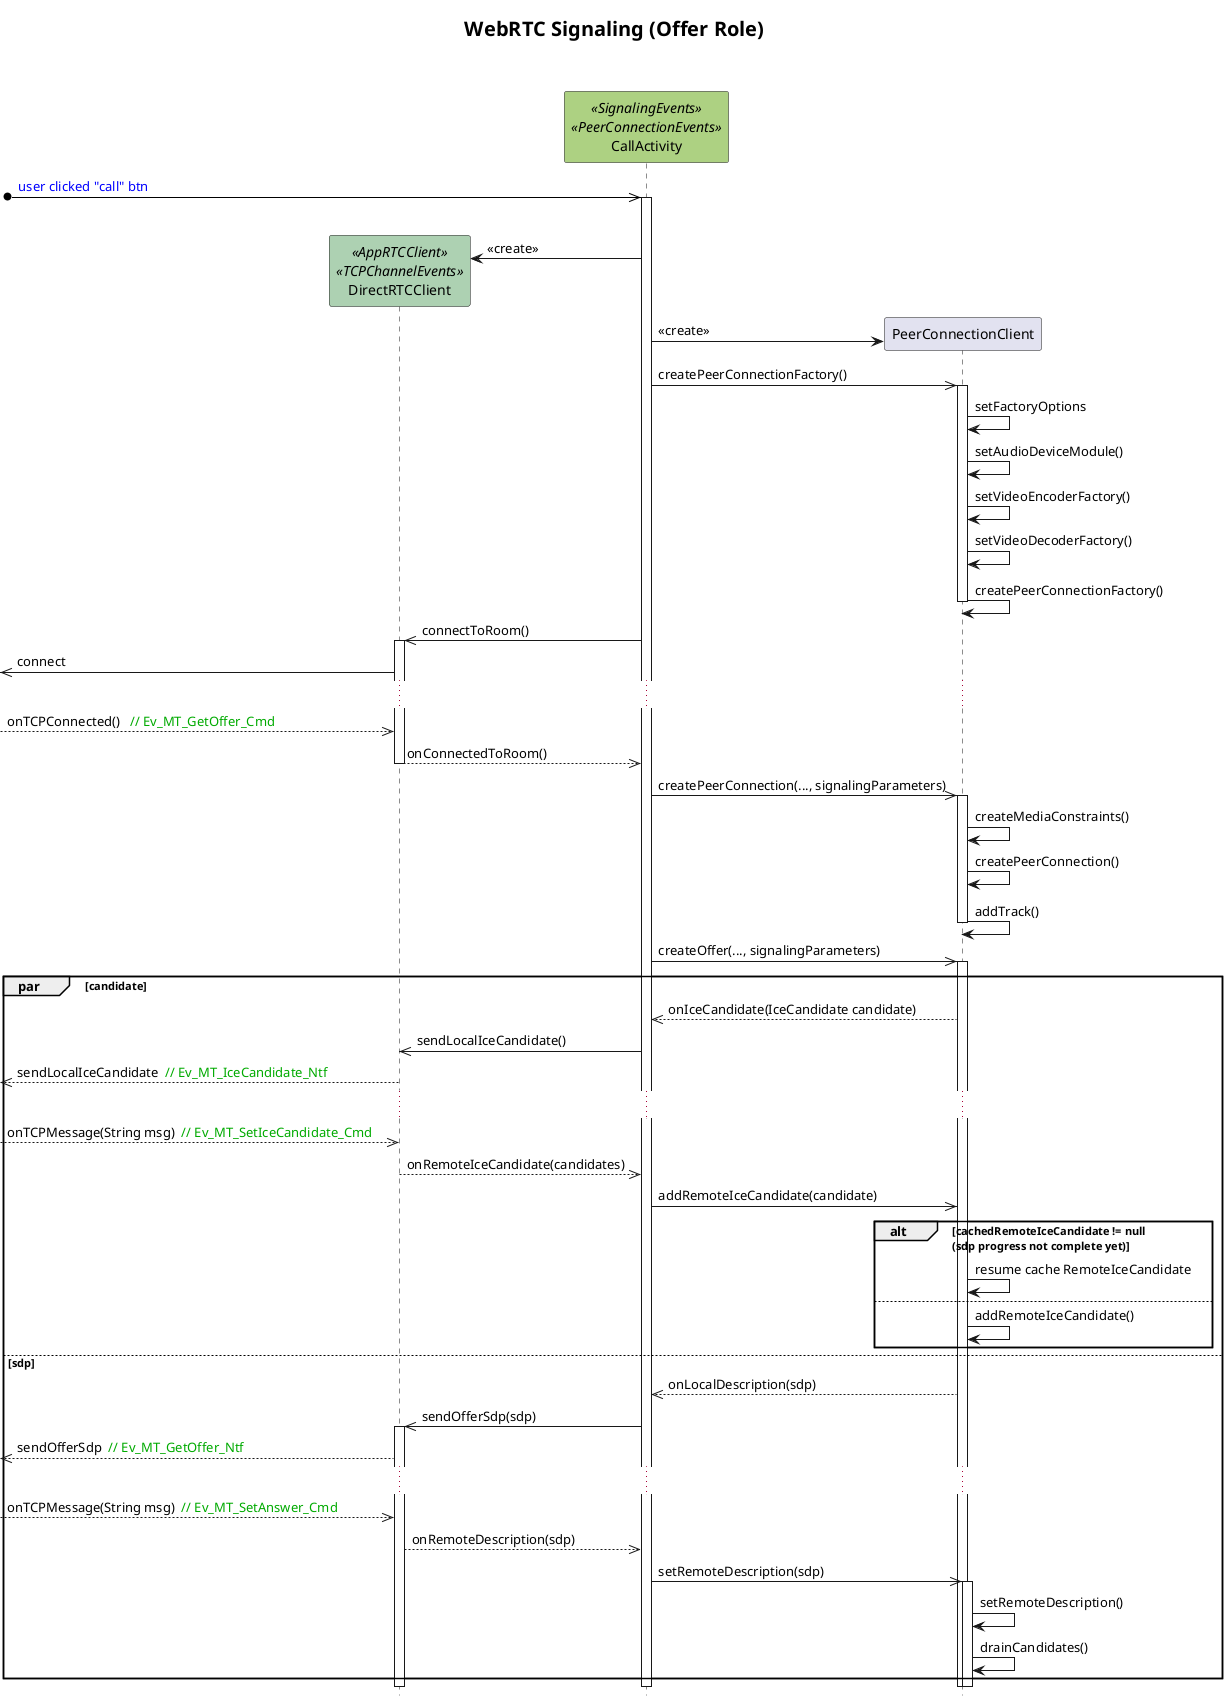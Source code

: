 @startuml
title <font size=20> WebRTC Signaling (Offer Role) </font> \n\n

hide footbox

'RTCClient负责通信通道
participant DirectRTCClient as RC <<AppRTCClient >> <<TCPChannelEvents >> #ADD1B2
'CallActivity负责用户交互
participant CallActivity  as UI <<SignalingEvents >> << PeerConnectionEvents>> #ADD182
'PeerConnectionClient基于android webrtcsdk封装了所有webrtc细节
participant PeerConnectionClient as PCC

'用户点击“呼叫按钮”
[o-[#black]>>UI:  <color #blue> user clicked "call" btn </color>
activate UI
||30||
'创建RTCClient
create RC
UI->RC:  <<create>>
'创建PeerConnectionClient
create PCC
UI->PCC: <<create>>

'创建PeerConnectionFactory（用以创建PeerConnection对象）
UI->>PCC: createPeerConnectionFactory()
activate PCC
'为PeerConnectionFactory设置一些参数
PCC->PCC: setFactoryOptions
PCC->PCC: setAudioDeviceModule()
PCC->PCC: setVideoEncoderFactory()
PCC->PCC: setVideoDecoderFactory()
PCC->PCC: createPeerConnectionFactory()
deactivate PCC

'向对端发起连接请求
UI->>RC:  connectToRoom()
activate RC
<<- RC: connect
...
'对端响应连接成功
-->> RC:  onTCPConnected()  <color #00AA00> // Ev_MT_GetOffer_Cmd </color>
RC-->>UI:  onConnectedToRoom()
deactivate RC

'创建PeerConnection，开始signaling流程
UI ->> PCC:  createPeerConnection(..., signalingParameters)
activate PCC
'创建媒体约束
PCC->PCC: createMediaConstraints()
PCC->PCC: createPeerConnection()
'添加音视频轨道
PCC->PCC: addTrack()
deactivate PCC

'创建offer
UI ->> PCC:  createOffer(..., signalingParameters)
activate PCC

par candidate
' signaling 流程candidate部分
'本地IceCandidate可用通知
PCC-->>UI: onIceCandidate(IceCandidate candidate)
'发送IceCandidate给对端
UI->>RC: sendLocalIceCandidate()
<<--RC:sendLocalIceCandidate <color #00AA00> // Ev_MT_IceCandidate_Ntf </color>
...
'收到对端的IceCandidate响应
-->>RC: onTCPMessage(String msg) <color #00AA00> // Ev_MT_SetIceCandidate_Cmd </color>
RC -->> UI:  onRemoteIceCandidate(candidates)
UI ->> PCC:  addRemoteIceCandidate(candidate)

alt cachedRemoteIceCandidate != null\n(sdp progress not complete yet)
'如果sdp流程还没走完则暂时缓存candidate
PCC->PCC: resume cache RemoteIceCandidate
else
'若sdp流程已走完则直接添加candidate
PCC->PCC: addRemoteIceCandidate()
end

else sdp
' signaling 流程sdp部分

PCC-->>UI: onLocalDescription(sdp)

'发送offer给对端
UI ->> RC:  sendOfferSdp(sdp)
activate RC
<<--RC: sendOfferSdp <color #00AA00> // Ev_MT_GetOffer_Ntf </color>
...
'收到对端的answer
-->> RC:  onTCPMessage(String msg) <color #00AA00> // Ev_MT_SetAnswer_Cmd </color>
RC -->> UI:  onRemoteDescription(sdp)
'设置远端sdp
UI ->> PCC:  setRemoteDescription(sdp)
activate PCC
PCC->PCC: setRemoteDescription()
'对于offer方在设置远端sdp后addIceCandidate（此时sdp交互完成）
PCC->PCC: drainCandidates()

end

@enduml